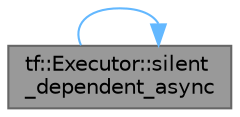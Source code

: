 digraph "tf::Executor::silent_dependent_async"
{
 // LATEX_PDF_SIZE
  bgcolor="transparent";
  edge [fontname=Helvetica,fontsize=10,labelfontname=Helvetica,labelfontsize=10];
  node [fontname=Helvetica,fontsize=10,shape=box,height=0.2,width=0.4];
  rankdir="LR";
  Node1 [id="Node000001",label="tf::Executor::silent\l_dependent_async",height=0.2,width=0.4,color="gray40", fillcolor="grey60", style="filled", fontcolor="black",tooltip="runs the given function asynchronously when the given predecessors finish"];
  Node1 -> Node1 [id="edge1_Node000001_Node000001",color="steelblue1",style="solid",tooltip=" "];
}
